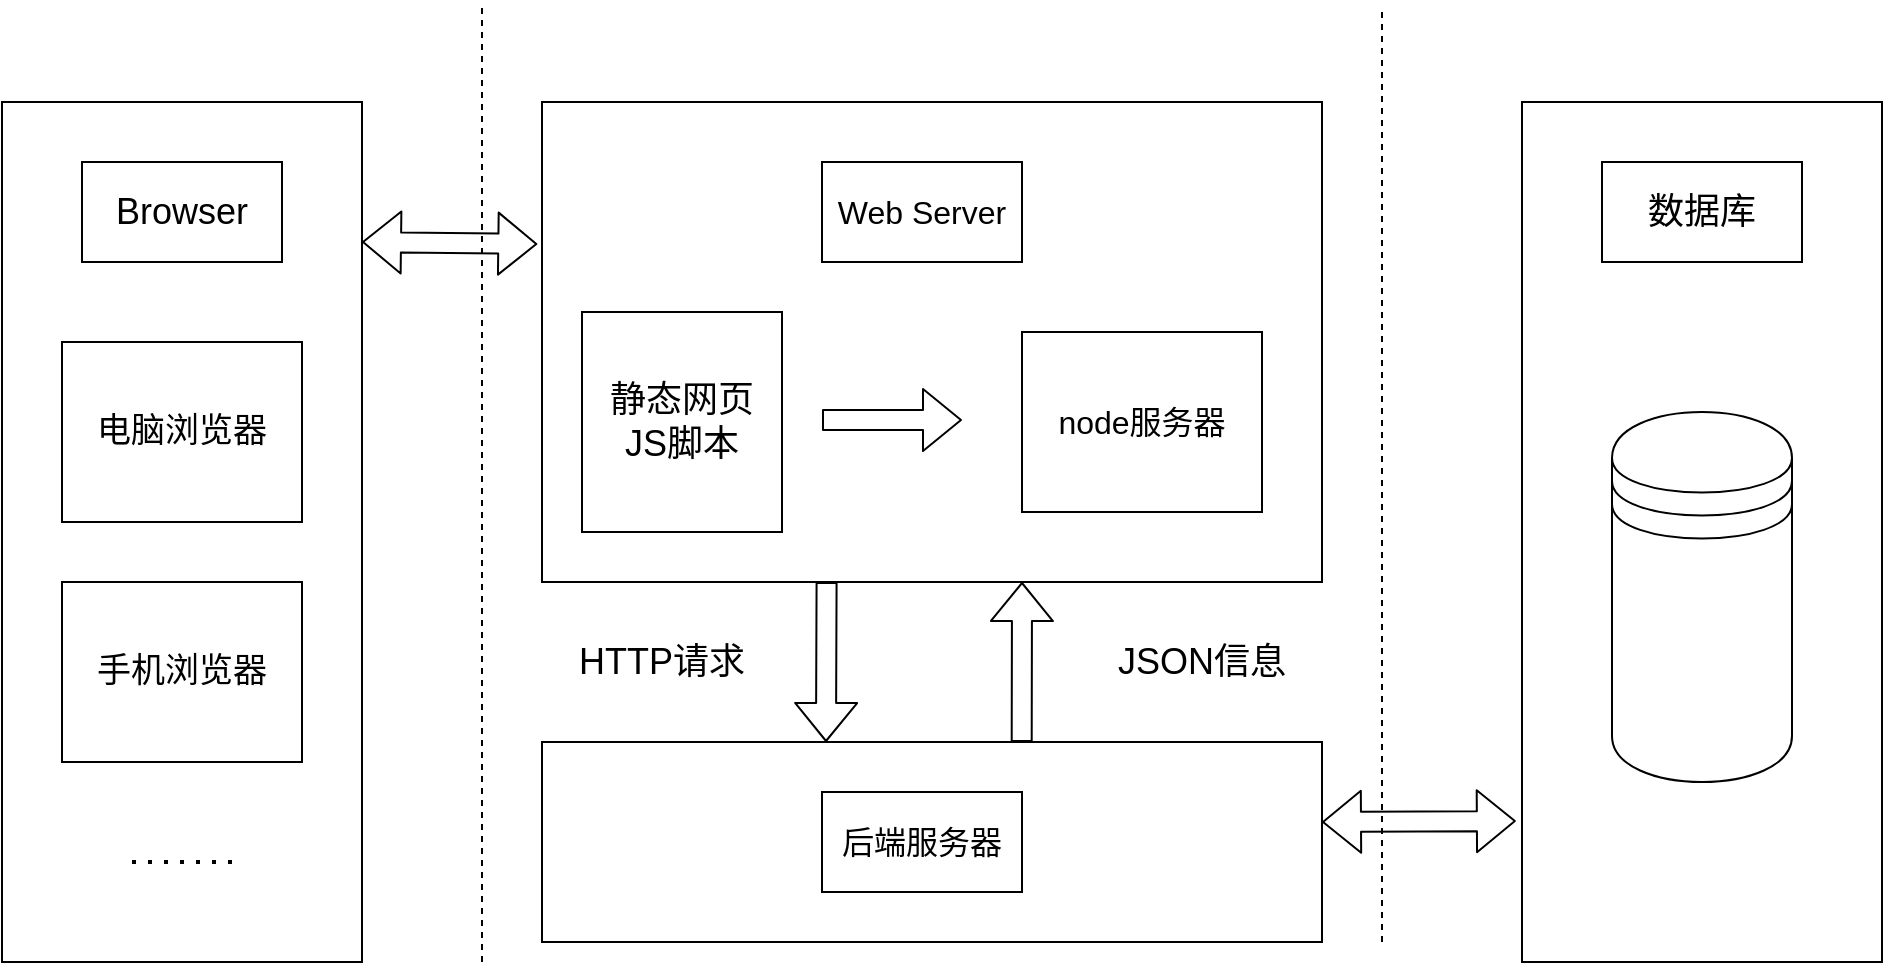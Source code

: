 <mxfile pages="1">
    <diagram id="HTchvUtOq_LDySgdKKIH" name="Page-1">
        <mxGraphModel dx="784" dy="451" grid="1" gridSize="10" guides="1" tooltips="1" connect="1" arrows="1" fold="1" page="1" pageScale="1" pageWidth="1654" pageHeight="1169" math="0" shadow="0">
            <root>
                <mxCell id="0"/>
                <mxCell id="1" parent="0"/>
                <mxCell id="2" value="" style="rounded=0;whiteSpace=wrap;html=1;" parent="1" vertex="1">
                    <mxGeometry x="660" y="140" width="390" height="240" as="geometry"/>
                </mxCell>
                <mxCell id="3" value="&lt;font style=&quot;font-size: 18px&quot;&gt;静态网页&lt;br&gt;JS脚本&lt;/font&gt;" style="rounded=0;whiteSpace=wrap;html=1;" parent="1" vertex="1">
                    <mxGeometry x="680" y="245" width="100" height="110" as="geometry"/>
                </mxCell>
                <mxCell id="5" value="" style="shape=flexArrow;endArrow=classic;html=1;" parent="1" edge="1">
                    <mxGeometry width="50" height="50" relative="1" as="geometry">
                        <mxPoint x="800" y="299" as="sourcePoint"/>
                        <mxPoint x="870" y="299" as="targetPoint"/>
                    </mxGeometry>
                </mxCell>
                <mxCell id="6" value="&lt;font style=&quot;font-size: 16px&quot;&gt;node服务器&lt;/font&gt;" style="rounded=0;whiteSpace=wrap;html=1;" parent="1" vertex="1">
                    <mxGeometry x="900" y="255" width="120" height="90" as="geometry"/>
                </mxCell>
                <mxCell id="9" value="" style="endArrow=none;dashed=1;html=1;" edge="1" parent="1">
                    <mxGeometry width="50" height="50" relative="1" as="geometry">
                        <mxPoint x="630" y="570" as="sourcePoint"/>
                        <mxPoint x="630" y="90" as="targetPoint"/>
                    </mxGeometry>
                </mxCell>
                <mxCell id="10" value="" style="endArrow=none;dashed=1;html=1;" edge="1" parent="1">
                    <mxGeometry width="50" height="50" relative="1" as="geometry">
                        <mxPoint x="1080" y="560" as="sourcePoint"/>
                        <mxPoint x="1080" y="95" as="targetPoint"/>
                    </mxGeometry>
                </mxCell>
                <mxCell id="12" value="&lt;font style=&quot;font-size: 17px&quot;&gt;&lt;br&gt;&lt;/font&gt;" style="rounded=0;whiteSpace=wrap;html=1;" vertex="1" parent="1">
                    <mxGeometry x="390" y="140" width="180" height="430" as="geometry"/>
                </mxCell>
                <mxCell id="14" value="&lt;font style=&quot;font-size: 18px&quot;&gt;Browser&lt;/font&gt;" style="rounded=0;whiteSpace=wrap;html=1;" vertex="1" parent="1">
                    <mxGeometry x="430" y="170" width="100" height="50" as="geometry"/>
                </mxCell>
                <mxCell id="15" value="&lt;span style=&quot;font-size: 17px&quot;&gt;电脑浏览器&lt;/span&gt;" style="rounded=0;whiteSpace=wrap;html=1;" vertex="1" parent="1">
                    <mxGeometry x="420" y="260" width="120" height="90" as="geometry"/>
                </mxCell>
                <mxCell id="16" value="&lt;span style=&quot;font-size: 16px&quot;&gt;Web Server&lt;/span&gt;" style="rounded=0;whiteSpace=wrap;html=1;" vertex="1" parent="1">
                    <mxGeometry x="800" y="170" width="100" height="50" as="geometry"/>
                </mxCell>
                <mxCell id="18" value="" style="rounded=0;whiteSpace=wrap;html=1;" vertex="1" parent="1">
                    <mxGeometry x="660" y="460" width="390" height="100" as="geometry"/>
                </mxCell>
                <mxCell id="19" value="" style="shape=flexArrow;endArrow=classic;html=1;" edge="1" parent="1">
                    <mxGeometry width="50" height="50" relative="1" as="geometry">
                        <mxPoint x="802.29" y="380" as="sourcePoint"/>
                        <mxPoint x="802" y="460" as="targetPoint"/>
                    </mxGeometry>
                </mxCell>
                <mxCell id="24" value="&lt;font style=&quot;font-size: 18px&quot;&gt;HTTP请求&lt;/font&gt;" style="text;html=1;strokeColor=none;fillColor=none;align=center;verticalAlign=middle;whiteSpace=wrap;rounded=0;" vertex="1" parent="1">
                    <mxGeometry x="660" y="410" width="120" height="20" as="geometry"/>
                </mxCell>
                <mxCell id="26" value="&lt;span style=&quot;font-size: 16px&quot;&gt;后端服务器&lt;/span&gt;" style="rounded=0;whiteSpace=wrap;html=1;" vertex="1" parent="1">
                    <mxGeometry x="800" y="485" width="100" height="50" as="geometry"/>
                </mxCell>
                <mxCell id="27" value="&lt;span style=&quot;font-size: 17px&quot;&gt;手机浏览器&lt;/span&gt;" style="rounded=0;whiteSpace=wrap;html=1;" vertex="1" parent="1">
                    <mxGeometry x="420" y="380" width="120" height="90" as="geometry"/>
                </mxCell>
                <mxCell id="28" value="" style="endArrow=none;dashed=1;html=1;dashPattern=1 3;strokeWidth=2;" edge="1" parent="1">
                    <mxGeometry width="50" height="50" relative="1" as="geometry">
                        <mxPoint x="455" y="520" as="sourcePoint"/>
                        <mxPoint x="505" y="520" as="targetPoint"/>
                    </mxGeometry>
                </mxCell>
                <mxCell id="29" value="&lt;font style=&quot;font-size: 17px&quot;&gt;&lt;br&gt;&lt;/font&gt;" style="rounded=0;whiteSpace=wrap;html=1;" vertex="1" parent="1">
                    <mxGeometry x="1150" y="140" width="180" height="430" as="geometry"/>
                </mxCell>
                <mxCell id="30" value="&lt;span style=&quot;font-size: 18px&quot;&gt;数据库&lt;/span&gt;" style="rounded=0;whiteSpace=wrap;html=1;" vertex="1" parent="1">
                    <mxGeometry x="1190" y="170" width="100" height="50" as="geometry"/>
                </mxCell>
                <mxCell id="31" value="" style="shape=datastore;whiteSpace=wrap;html=1;" vertex="1" parent="1">
                    <mxGeometry x="1195" y="295" width="90" height="185" as="geometry"/>
                </mxCell>
                <mxCell id="32" value="&lt;font style=&quot;font-size: 18px&quot;&gt;JSON信息&lt;/font&gt;" style="text;html=1;strokeColor=none;fillColor=none;align=center;verticalAlign=middle;whiteSpace=wrap;rounded=0;" vertex="1" parent="1">
                    <mxGeometry x="930" y="410" width="120" height="20" as="geometry"/>
                </mxCell>
                <mxCell id="33" value="" style="shape=flexArrow;endArrow=classic;html=1;exitX=0.615;exitY=0;exitDx=0;exitDy=0;exitPerimeter=0;" edge="1" parent="1" source="18">
                    <mxGeometry width="50" height="50" relative="1" as="geometry">
                        <mxPoint x="900" y="450" as="sourcePoint"/>
                        <mxPoint x="900" y="380" as="targetPoint"/>
                    </mxGeometry>
                </mxCell>
                <mxCell id="34" value="" style="shape=flexArrow;endArrow=classic;startArrow=classic;html=1;entryX=-0.006;entryY=0.296;entryDx=0;entryDy=0;entryPerimeter=0;" edge="1" parent="1" target="2">
                    <mxGeometry width="100" height="100" relative="1" as="geometry">
                        <mxPoint x="570" y="210" as="sourcePoint"/>
                        <mxPoint x="650" y="210" as="targetPoint"/>
                    </mxGeometry>
                </mxCell>
                <mxCell id="35" value="" style="shape=flexArrow;endArrow=classic;startArrow=classic;html=1;entryX=-0.017;entryY=0.836;entryDx=0;entryDy=0;entryPerimeter=0;" edge="1" parent="1" target="29">
                    <mxGeometry width="100" height="100" relative="1" as="geometry">
                        <mxPoint x="1050" y="500" as="sourcePoint"/>
                        <mxPoint x="1138" y="501" as="targetPoint"/>
                    </mxGeometry>
                </mxCell>
            </root>
        </mxGraphModel>
    </diagram>
</mxfile>